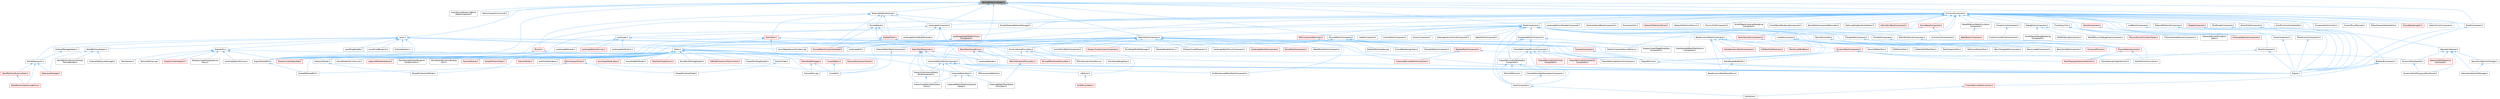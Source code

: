 digraph "TextureStreamingTypes.h"
{
 // INTERACTIVE_SVG=YES
 // LATEX_PDF_SIZE
  bgcolor="transparent";
  edge [fontname=Helvetica,fontsize=10,labelfontname=Helvetica,labelfontsize=10];
  node [fontname=Helvetica,fontsize=10,shape=box,height=0.2,width=0.4];
  Node1 [id="Node000001",label="TextureStreamingTypes.h",height=0.2,width=0.4,color="gray40", fillcolor="grey60", style="filled", fontcolor="black",tooltip=" "];
  Node1 -> Node2 [id="edge1_Node000001_Node000002",dir="back",color="steelblue1",style="solid",tooltip=" "];
  Node2 [id="Node000002",label="ActorTextureStreamingBuild\lDataComponent.h",height=0.2,width=0.4,color="grey40", fillcolor="white", style="filled",URL="$d2/d6d/ActorTextureStreamingBuildDataComponent_8h.html",tooltip=" "];
  Node1 -> Node3 [id="edge2_Node000001_Node000003",dir="back",color="steelblue1",style="solid",tooltip=" "];
  Node3 [id="Node000003",label="EditorViewportCommands.h",height=0.2,width=0.4,color="grey40", fillcolor="white", style="filled",URL="$d9/de5/EditorViewportCommands_8h.html",tooltip=" "];
  Node1 -> Node4 [id="edge3_Node000001_Node000004",dir="back",color="steelblue1",style="solid",tooltip=" "];
  Node4 [id="Node000004",label="Engine.h",height=0.2,width=0.4,color="grey40", fillcolor="white", style="filled",URL="$d1/d34/Public_2Engine_8h.html",tooltip=" "];
  Node1 -> Node5 [id="edge4_Node000001_Node000005",dir="back",color="steelblue1",style="solid",tooltip=" "];
  Node5 [id="Node000005",label="EngineSharedPCH.h",height=0.2,width=0.4,color="grey40", fillcolor="white", style="filled",URL="$dc/dbb/EngineSharedPCH_8h.html",tooltip=" "];
  Node5 -> Node6 [id="edge5_Node000005_Node000006",dir="back",color="steelblue1",style="solid",tooltip=" "];
  Node6 [id="Node000006",label="UnrealEdSharedPCH.h",height=0.2,width=0.4,color="grey40", fillcolor="white", style="filled",URL="$d1/de6/UnrealEdSharedPCH_8h.html",tooltip=" "];
  Node1 -> Node7 [id="edge6_Node000001_Node000007",dir="back",color="steelblue1",style="solid",tooltip=" "];
  Node7 [id="Node000007",label="InstancedStaticMeshComponent.h",height=0.2,width=0.4,color="grey40", fillcolor="white", style="filled",URL="$d8/d5d/InstancedStaticMeshComponent_8h.html",tooltip=" "];
  Node7 -> Node4 [id="edge7_Node000007_Node000004",dir="back",color="steelblue1",style="solid",tooltip=" "];
  Node7 -> Node8 [id="edge8_Node000007_Node000008",dir="back",color="steelblue1",style="solid",tooltip=" "];
  Node8 [id="Node000008",label="HLODInstancedStaticMeshComponent.h",height=0.2,width=0.4,color="grey40", fillcolor="white", style="filled",URL="$dd/d88/HLODInstancedStaticMeshComponent_8h.html",tooltip=" "];
  Node7 -> Node9 [id="edge9_Node000007_Node000009",dir="back",color="steelblue1",style="solid",tooltip=" "];
  Node9 [id="Node000009",label="HierarchicalInstancedStatic\lMeshComponent.h",height=0.2,width=0.4,color="grey40", fillcolor="white", style="filled",URL="$d3/ddb/HierarchicalInstancedStaticMeshComponent_8h.html",tooltip=" "];
  Node9 -> Node10 [id="edge10_Node000009_Node000010",dir="back",color="steelblue1",style="solid",tooltip=" "];
  Node10 [id="Node000010",label="HierarchicalStaticMeshScene\lProxy.h",height=0.2,width=0.4,color="grey40", fillcolor="white", style="filled",URL="$d3/d4d/HierarchicalStaticMeshSceneProxy_8h.html",tooltip=" "];
  Node7 -> Node10 [id="edge11_Node000007_Node000010",dir="back",color="steelblue1",style="solid",tooltip=" "];
  Node7 -> Node11 [id="edge12_Node000007_Node000011",dir="back",color="steelblue1",style="solid",tooltip=" "];
  Node11 [id="Node000011",label="ISMComponentBatcher.h",height=0.2,width=0.4,color="grey40", fillcolor="white", style="filled",URL="$d8/def/ISMComponentBatcher_8h.html",tooltip=" "];
  Node7 -> Node12 [id="edge13_Node000007_Node000012",dir="back",color="steelblue1",style="solid",tooltip=" "];
  Node12 [id="Node000012",label="InstancedStaticMesh.h",height=0.2,width=0.4,color="grey40", fillcolor="white", style="filled",URL="$dd/d89/InstancedStaticMesh_8h.html",tooltip=" "];
  Node12 -> Node10 [id="edge14_Node000012_Node000010",dir="back",color="steelblue1",style="solid",tooltip=" "];
  Node12 -> Node13 [id="edge15_Node000012_Node000013",dir="back",color="steelblue1",style="solid",tooltip=" "];
  Node13 [id="Node000013",label="InstancedStaticMeshComponent\lHelper.h",height=0.2,width=0.4,color="grey40", fillcolor="white", style="filled",URL="$dc/dc7/InstancedStaticMeshComponentHelper_8h.html",tooltip=" "];
  Node12 -> Node14 [id="edge16_Node000012_Node000014",dir="back",color="steelblue1",style="solid",tooltip=" "];
  Node14 [id="Node000014",label="InstancedStaticMeshScene\lProxyDesc.h",height=0.2,width=0.4,color="grey40", fillcolor="white", style="filled",URL="$db/dcf/InstancedStaticMeshSceneProxyDesc_8h.html",tooltip=" "];
  Node7 -> Node15 [id="edge17_Node000007_Node000015",dir="back",color="steelblue1",style="solid",tooltip=" "];
  Node15 [id="Node000015",label="LODActor.h",height=0.2,width=0.4,color="grey40", fillcolor="white", style="filled",URL="$df/de0/LODActor_8h.html",tooltip=" "];
  Node15 -> Node16 [id="edge18_Node000015_Node000016",dir="back",color="steelblue1",style="solid",tooltip=" "];
  Node16 [id="Node000016",label="HLODProxyMesh.h",height=0.2,width=0.4,color="red", fillcolor="#FFF0F0", style="filled",URL="$d6/dfc/HLODProxyMesh_8h.html",tooltip=" "];
  Node1 -> Node18 [id="edge19_Node000001_Node000018",dir="back",color="steelblue1",style="solid",tooltip=" "];
  Node18 [id="Node000018",label="LandscapeComponent.h",height=0.2,width=0.4,color="grey40", fillcolor="white", style="filled",URL="$d4/dba/LandscapeComponent_8h.html",tooltip=" "];
  Node18 -> Node19 [id="edge20_Node000018_Node000019",dir="back",color="steelblue1",style="solid",tooltip=" "];
  Node19 [id="Node000019",label="Landscape.h",height=0.2,width=0.4,color="grey40", fillcolor="white", style="filled",URL="$d5/dd6/Landscape_8h.html",tooltip=" "];
  Node19 -> Node20 [id="edge21_Node000019_Node000020",dir="back",color="steelblue1",style="solid",tooltip=" "];
  Node20 [id="Node000020",label="LandscapeEdit.h",height=0.2,width=0.4,color="grey40", fillcolor="white", style="filled",URL="$df/d61/LandscapeEdit_8h.html",tooltip=" "];
  Node19 -> Node21 [id="edge22_Node000019_Node000021",dir="back",color="steelblue1",style="solid",tooltip=" "];
  Node21 [id="Node000021",label="LandscapeEditLayer.h",height=0.2,width=0.4,color="grey40", fillcolor="white", style="filled",URL="$d2/d34/LandscapeEditLayer_8h.html",tooltip=" "];
  Node19 -> Node22 [id="edge23_Node000019_Node000022",dir="back",color="steelblue1",style="solid",tooltip=" "];
  Node22 [id="Node000022",label="LandscapeEditorServices.h",height=0.2,width=0.4,color="red", fillcolor="#FFF0F0", style="filled",URL="$d0/de9/LandscapeEditorServices_8h.html",tooltip=" "];
  Node19 -> Node24 [id="edge24_Node000019_Node000024",dir="back",color="steelblue1",style="solid",tooltip=" "];
  Node24 [id="Node000024",label="LandscapeNotification.h",height=0.2,width=0.4,color="grey40", fillcolor="white", style="filled",URL="$d7/de3/LandscapeNotification_8h.html",tooltip=" "];
  Node18 -> Node20 [id="edge25_Node000018_Node000020",dir="back",color="steelblue1",style="solid",tooltip=" "];
  Node18 -> Node25 [id="edge26_Node000018_Node000025",dir="back",color="steelblue1",style="solid",tooltip=" "];
  Node25 [id="Node000025",label="LandscapeGrassWeightExporter.h",height=0.2,width=0.4,color="grey40", fillcolor="white", style="filled",URL="$de/d64/LandscapeGrassWeightExporter_8h.html",tooltip=" "];
  Node18 -> Node26 [id="edge27_Node000018_Node000026",dir="back",color="steelblue1",style="solid",tooltip=" "];
  Node26 [id="Node000026",label="LandscapeRender.h",height=0.2,width=0.4,color="grey40", fillcolor="white", style="filled",URL="$df/d67/LandscapeRender_8h.html",tooltip=" "];
  Node1 -> Node27 [id="edge28_Node000001_Node000027",dir="back",color="steelblue1",style="solid",tooltip=" "];
  Node27 [id="Node000027",label="Level.h",height=0.2,width=0.4,color="grey40", fillcolor="white", style="filled",URL="$d9/da2/Level_8h.html",tooltip=" "];
  Node27 -> Node28 [id="edge29_Node000027_Node000028",dir="back",color="steelblue1",style="solid",tooltip=" "];
  Node28 [id="Node000028",label="AsyncRegisterLevelContext.cpp",height=0.2,width=0.4,color="grey40", fillcolor="white", style="filled",URL="$da/df8/AsyncRegisterLevelContext_8cpp.html",tooltip=" "];
  Node27 -> Node29 [id="edge30_Node000027_Node000029",dir="back",color="steelblue1",style="solid",tooltip=" "];
  Node29 [id="Node000029",label="Editor.h",height=0.2,width=0.4,color="grey40", fillcolor="white", style="filled",URL="$de/d6e/Editor_8h.html",tooltip=" "];
  Node29 -> Node30 [id="edge31_Node000029_Node000030",dir="back",color="steelblue1",style="solid",tooltip=" "];
  Node30 [id="Node000030",label="AnimGraphNode_Base.h",height=0.2,width=0.4,color="red", fillcolor="#FFF0F0", style="filled",URL="$d0/dfb/AnimGraphNode__Base_8h.html",tooltip=" "];
  Node29 -> Node122 [id="edge32_Node000029_Node000122",dir="back",color="steelblue1",style="solid",tooltip=" "];
  Node122 [id="Node000122",label="AnimNodeEditModes.h",height=0.2,width=0.4,color="grey40", fillcolor="white", style="filled",URL="$db/dde/AnimNodeEditModes_8h.html",tooltip=" "];
  Node29 -> Node123 [id="edge33_Node000029_Node000123",dir="back",color="steelblue1",style="solid",tooltip=" "];
  Node123 [id="Node000123",label="BookMarkTypeActions.h",height=0.2,width=0.4,color="red", fillcolor="#FFF0F0", style="filled",URL="$d0/d2f/BookMarkTypeActions_8h.html",tooltip=" "];
  Node29 -> Node125 [id="edge34_Node000029_Node000125",dir="back",color="steelblue1",style="solid",tooltip=" "];
  Node125 [id="Node000125",label="BrushBuilderDragDropOp.h",height=0.2,width=0.4,color="grey40", fillcolor="white", style="filled",URL="$d9/d56/BrushBuilderDragDropOp_8h.html",tooltip=" "];
  Node29 -> Node126 [id="edge35_Node000029_Node000126",dir="back",color="steelblue1",style="solid",tooltip=" "];
  Node126 [id="Node000126",label="DisplayClusterObjectRef.h",height=0.2,width=0.4,color="red", fillcolor="#FFF0F0", style="filled",URL="$d9/d87/DisplayClusterObjectRef_8h.html",tooltip=" "];
  Node29 -> Node134 [id="edge36_Node000029_Node000134",dir="back",color="steelblue1",style="solid",tooltip=" "];
  Node134 [id="Node000134",label="EdModeInteractiveToolsContext.h",height=0.2,width=0.4,color="red", fillcolor="#FFF0F0", style="filled",URL="$d7/da4/EdModeInteractiveToolsContext_8h.html",tooltip=" "];
  Node29 -> Node137 [id="edge37_Node000029_Node000137",dir="back",color="steelblue1",style="solid",tooltip=" "];
  Node137 [id="Node000137",label="EditorModeManager.h",height=0.2,width=0.4,color="red", fillcolor="#FFF0F0", style="filled",URL="$d9/dca/EditorModeManager_8h.html",tooltip=" "];
  Node137 -> Node136 [id="edge38_Node000137_Node000136",dir="back",color="steelblue1",style="solid",tooltip=" "];
  Node136 [id="Node000136",label="FractureTool.cpp",height=0.2,width=0.4,color="grey40", fillcolor="white", style="filled",URL="$dc/d9a/FractureTool_8cpp.html",tooltip=" "];
  Node137 -> Node141 [id="edge39_Node000137_Node000141",dir="back",color="steelblue1",style="solid",tooltip=" "];
  Node141 [id="Node000141",label="UnrealEd.h",height=0.2,width=0.4,color="grey40", fillcolor="white", style="filled",URL="$d2/d5f/UnrealEd_8h.html",tooltip=" "];
  Node29 -> Node144 [id="edge40_Node000029_Node000144",dir="back",color="steelblue1",style="solid",tooltip=" "];
  Node144 [id="Node000144",label="EditorViewportClient.h",height=0.2,width=0.4,color="red", fillcolor="#FFF0F0", style="filled",URL="$d4/d41/EditorViewportClient_8h.html",tooltip=" "];
  Node144 -> Node141 [id="edge41_Node000144_Node000141",dir="back",color="steelblue1",style="solid",tooltip=" "];
  Node144 -> Node6 [id="edge42_Node000144_Node000006",dir="back",color="steelblue1",style="solid",tooltip=" "];
  Node29 -> Node164 [id="edge43_Node000029_Node000164",dir="back",color="steelblue1",style="solid",tooltip=" "];
  Node164 [id="Node000164",label="ExportTextDragDropOp.h",height=0.2,width=0.4,color="grey40", fillcolor="white", style="filled",URL="$de/d5c/ExportTextDragDropOp_8h.html",tooltip=" "];
  Node29 -> Node165 [id="edge44_Node000029_Node000165",dir="back",color="steelblue1",style="solid",tooltip=" "];
  Node165 [id="Node000165",label="ExternalDirtyActorsTracker.h",height=0.2,width=0.4,color="red", fillcolor="#FFF0F0", style="filled",URL="$db/d89/ExternalDirtyActorsTracker_8h.html",tooltip=" "];
  Node29 -> Node136 [id="edge45_Node000029_Node000136",dir="back",color="steelblue1",style="solid",tooltip=" "];
  Node29 -> Node184 [id="edge46_Node000029_Node000184",dir="back",color="steelblue1",style="solid",tooltip=" "];
  Node184 [id="Node000184",label="GameModeInfoCustomizer.h",height=0.2,width=0.4,color="grey40", fillcolor="white", style="filled",URL="$d5/df3/GameModeInfoCustomizer_8h.html",tooltip=" "];
  Node29 -> Node185 [id="edge47_Node000029_Node000185",dir="back",color="steelblue1",style="solid",tooltip=" "];
  Node185 [id="Node000185",label="LegacyEdModeInterfaces.h",height=0.2,width=0.4,color="red", fillcolor="#FFF0F0", style="filled",URL="$da/d0a/LegacyEdModeInterfaces_8h.html",tooltip=" "];
  Node29 -> Node192 [id="edge48_Node000029_Node000192",dir="back",color="steelblue1",style="solid",tooltip=" "];
  Node192 [id="Node000192",label="MovieSceneDirectorBlueprint\lConditionUtils.h",height=0.2,width=0.4,color="grey40", fillcolor="white", style="filled",URL="$d4/d8a/MovieSceneDirectorBlueprintConditionUtils_8h.html",tooltip=" "];
  Node29 -> Node193 [id="edge49_Node000029_Node000193",dir="back",color="steelblue1",style="solid",tooltip=" "];
  Node193 [id="Node000193",label="MovieSceneDynamicBinding\lUtils.h",height=0.2,width=0.4,color="grey40", fillcolor="white", style="filled",URL="$df/dce/MovieSceneDynamicBindingUtils_8h.html",tooltip=" "];
  Node29 -> Node194 [id="edge50_Node000029_Node000194",dir="back",color="steelblue1",style="solid",tooltip=" "];
  Node194 [id="Node000194",label="PersonaModule.h",height=0.2,width=0.4,color="red", fillcolor="#FFF0F0", style="filled",URL="$de/d74/PersonaModule_8h.html",tooltip=" "];
  Node29 -> Node196 [id="edge51_Node000029_Node000196",dir="back",color="steelblue1",style="solid",tooltip=" "];
  Node196 [id="Node000196",label="SGraphPinNumSlider.h",height=0.2,width=0.4,color="red", fillcolor="#FFF0F0", style="filled",URL="$d5/d00/SGraphPinNumSlider_8h.html",tooltip=" "];
  Node29 -> Node198 [id="edge52_Node000029_Node000198",dir="back",color="steelblue1",style="solid",tooltip=" "];
  Node198 [id="Node000198",label="SGraphPinVector2DSlider.h",height=0.2,width=0.4,color="grey40", fillcolor="white", style="filled",URL="$d7/d05/SGraphPinVector2DSlider_8h.html",tooltip=" "];
  Node29 -> Node199 [id="edge53_Node000029_Node000199",dir="back",color="steelblue1",style="solid",tooltip=" "];
  Node199 [id="Node000199",label="SGraphPinVectorSlider.h",height=0.2,width=0.4,color="grey40", fillcolor="white", style="filled",URL="$dc/d38/SGraphPinVectorSlider_8h.html",tooltip=" "];
  Node29 -> Node200 [id="edge54_Node000029_Node000200",dir="back",color="steelblue1",style="solid",tooltip=" "];
  Node200 [id="Node000200",label="SVector2DSlider.h",height=0.2,width=0.4,color="grey40", fillcolor="white", style="filled",URL="$de/d67/SVector2DSlider_8h.html",tooltip=" "];
  Node200 -> Node198 [id="edge55_Node000200_Node000198",dir="back",color="steelblue1",style="solid",tooltip=" "];
  Node29 -> Node201 [id="edge56_Node000029_Node000201",dir="back",color="steelblue1",style="solid",tooltip=" "];
  Node201 [id="Node000201",label="SVector4Slider.h",height=0.2,width=0.4,color="red", fillcolor="#FFF0F0", style="filled",URL="$d4/dec/SVector4Slider_8h.html",tooltip=" "];
  Node29 -> Node203 [id="edge57_Node000029_Node000203",dir="back",color="steelblue1",style="solid",tooltip=" "];
  Node203 [id="Node000203",label="SVectorSlider.h",height=0.2,width=0.4,color="grey40", fillcolor="white", style="filled",URL="$d2/db5/SVectorSlider_8h.html",tooltip=" "];
  Node203 -> Node199 [id="edge58_Node000203_Node000199",dir="back",color="steelblue1",style="solid",tooltip=" "];
  Node29 -> Node204 [id="edge59_Node000029_Node000204",dir="back",color="steelblue1",style="solid",tooltip=" "];
  Node204 [id="Node000204",label="SubTrackEditorBase.h",height=0.2,width=0.4,color="grey40", fillcolor="white", style="filled",URL="$db/d33/SubTrackEditorBase_8h.html",tooltip=" "];
  Node29 -> Node141 [id="edge60_Node000029_Node000141",dir="back",color="steelblue1",style="solid",tooltip=" "];
  Node29 -> Node205 [id="edge61_Node000029_Node000205",dir="back",color="steelblue1",style="solid",tooltip=" "];
  Node205 [id="Node000205",label="UnrealEdMisc.h",height=0.2,width=0.4,color="red", fillcolor="#FFF0F0", style="filled",URL="$da/d70/UnrealEdMisc_8h.html",tooltip=" "];
  Node205 -> Node141 [id="edge62_Node000205_Node000141",dir="back",color="steelblue1",style="solid",tooltip=" "];
  Node29 -> Node6 [id="edge63_Node000029_Node000006",dir="back",color="steelblue1",style="solid",tooltip=" "];
  Node27 -> Node4 [id="edge64_Node000027_Node000004",dir="back",color="steelblue1",style="solid",tooltip=" "];
  Node27 -> Node5 [id="edge65_Node000027_Node000005",dir="back",color="steelblue1",style="solid",tooltip=" "];
  Node27 -> Node264 [id="edge66_Node000027_Node000264",dir="back",color="steelblue1",style="solid",tooltip=" "];
  Node264 [id="Node000264",label="EngineUtils.h",height=0.2,width=0.4,color="grey40", fillcolor="white", style="filled",URL="$d4/d61/EngineUtils_8h.html",tooltip=" "];
  Node264 -> Node265 [id="edge67_Node000264_Node000265",dir="back",color="steelblue1",style="solid",tooltip=" "];
  Node265 [id="Node000265",label="DisplayClusterHelpers.h",height=0.2,width=0.4,color="red", fillcolor="#FFF0F0", style="filled",URL="$da/dda/DisplayClusterHelpers_8h.html",tooltip=" "];
  Node264 -> Node126 [id="edge68_Node000264_Node000126",dir="back",color="steelblue1",style="solid",tooltip=" "];
  Node264 -> Node4 [id="edge69_Node000264_Node000004",dir="back",color="steelblue1",style="solid",tooltip=" "];
  Node264 -> Node267 [id="edge70_Node000264_Node000267",dir="back",color="steelblue1",style="solid",tooltip=" "];
  Node267 [id="Node000267",label="IDisplayClusterDisplayDevice\lProxy.h",height=0.2,width=0.4,color="grey40", fillcolor="white", style="filled",URL="$dd/d48/IDisplayClusterDisplayDeviceProxy_8h.html",tooltip=" "];
  Node264 -> Node268 [id="edge71_Node000264_Node000268",dir="back",color="steelblue1",style="solid",tooltip=" "];
  Node268 [id="Node000268",label="LandscapeSplineProxies.h",height=0.2,width=0.4,color="grey40", fillcolor="white", style="filled",URL="$d6/d6f/LandscapeSplineProxies_8h.html",tooltip=" "];
  Node264 -> Node269 [id="edge72_Node000264_Node000269",dir="back",color="steelblue1",style="solid",tooltip=" "];
  Node269 [id="Node000269",label="PawnIterator.h",height=0.2,width=0.4,color="grey40", fillcolor="white", style="filled",URL="$d3/d9c/PawnIterator_8h.html",tooltip=" "];
  Node264 -> Node270 [id="edge73_Node000264_Node000270",dir="back",color="steelblue1",style="solid",tooltip=" "];
  Node270 [id="Node000270",label="Texture2DArray.cpp",height=0.2,width=0.4,color="grey40", fillcolor="white", style="filled",URL="$d7/d13/Texture2DArray_8cpp.html",tooltip=" "];
  Node27 -> Node271 [id="edge74_Node000027_Node000271",dir="back",color="steelblue1",style="solid",tooltip=" "];
  Node271 [id="Node000271",label="ExternalPackageHelper.h",height=0.2,width=0.4,color="grey40", fillcolor="white", style="filled",URL="$d3/d2f/ExternalPackageHelper_8h.html",tooltip=" "];
  Node271 -> Node272 [id="edge75_Node000271_Node000272",dir="back",color="steelblue1",style="solid",tooltip=" "];
  Node272 [id="Node000272",label="WorldDataLayers.h",height=0.2,width=0.4,color="grey40", fillcolor="white", style="filled",URL="$d1/d1d/WorldDataLayers_8h.html",tooltip=" "];
  Node272 -> Node168 [id="edge76_Node000272_Node000168",dir="back",color="steelblue1",style="solid",tooltip=" "];
  Node168 [id="Node000168",label="DataLayerManager.h",height=0.2,width=0.4,color="red", fillcolor="#FFF0F0", style="filled",URL="$de/d96/DataLayerManager_8h.html",tooltip=" "];
  Node272 -> Node175 [id="edge77_Node000272_Node000175",dir="back",color="steelblue1",style="solid",tooltip=" "];
  Node175 [id="Node000175",label="WorldPartitionRuntimeHash.h",height=0.2,width=0.4,color="red", fillcolor="#FFF0F0", style="filled",URL="$d9/df1/WorldPartitionRuntimeHash_8h.html",tooltip=" "];
  Node175 -> Node181 [id="edge78_Node000175_Node000181",dir="back",color="steelblue1",style="solid",tooltip=" "];
  Node181 [id="Node000181",label="WorldPartitionStreamingPolicy.h",height=0.2,width=0.4,color="red", fillcolor="#FFF0F0", style="filled",URL="$d8/d37/WorldPartitionStreamingPolicy_8h.html",tooltip=" "];
  Node272 -> Node181 [id="edge79_Node000272_Node000181",dir="back",color="steelblue1",style="solid",tooltip=" "];
  Node27 -> Node273 [id="edge80_Node000027_Node000273",dir="back",color="steelblue1",style="solid",tooltip=" "];
  Node273 [id="Node000273",label="LevelDragDropOp.h",height=0.2,width=0.4,color="grey40", fillcolor="white", style="filled",URL="$dc/da5/LevelDragDropOp_8h.html",tooltip=" "];
  Node27 -> Node274 [id="edge81_Node000027_Node000274",dir="back",color="steelblue1",style="solid",tooltip=" "];
  Node274 [id="Node000274",label="LevelScriptBlueprint.h",height=0.2,width=0.4,color="grey40", fillcolor="white", style="filled",URL="$da/dfb/LevelScriptBlueprint_8h.html",tooltip=" "];
  Node27 -> Node275 [id="edge82_Node000027_Node000275",dir="back",color="steelblue1",style="solid",tooltip=" "];
  Node275 [id="Node000275",label="PrimitiveSceneProxyDesc.h",height=0.2,width=0.4,color="grey40", fillcolor="white", style="filled",URL="$d8/d20/PrimitiveSceneProxyDesc_8h.html",tooltip=" "];
  Node275 -> Node276 [id="edge83_Node000275_Node000276",dir="back",color="steelblue1",style="solid",tooltip=" "];
  Node276 [id="Node000276",label="AnimNextDebugDraw.h",height=0.2,width=0.4,color="grey40", fillcolor="white", style="filled",URL="$dd/de1/AnimNextDebugDraw_8h.html",tooltip=" "];
  Node275 -> Node277 [id="edge84_Node000275_Node000277",dir="back",color="steelblue1",style="solid",tooltip=" "];
  Node277 [id="Node000277",label="ParticleSystemSceneProxy.h",height=0.2,width=0.4,color="grey40", fillcolor="white", style="filled",URL="$dd/d25/ParticleSystemSceneProxy_8h.html",tooltip=" "];
  Node275 -> Node278 [id="edge85_Node000275_Node000278",dir="back",color="steelblue1",style="solid",tooltip=" "];
  Node278 [id="Node000278",label="SkinnedMeshSceneProxyDesc.h",height=0.2,width=0.4,color="red", fillcolor="#FFF0F0", style="filled",URL="$dd/d6b/SkinnedMeshSceneProxyDesc_8h.html",tooltip=" "];
  Node275 -> Node283 [id="edge86_Node000275_Node000283",dir="back",color="steelblue1",style="solid",tooltip=" "];
  Node283 [id="Node000283",label="StaticMeshSceneProxyDesc.h",height=0.2,width=0.4,color="red", fillcolor="#FFF0F0", style="filled",URL="$d0/d31/StaticMeshSceneProxyDesc_8h.html",tooltip=" "];
  Node283 -> Node14 [id="edge87_Node000283_Node000014",dir="back",color="steelblue1",style="solid",tooltip=" "];
  Node27 -> Node285 [id="edge88_Node000027_Node000285",dir="back",color="steelblue1",style="solid",tooltip=" "];
  Node285 [id="Node000285",label="SurfaceIterators.h",height=0.2,width=0.4,color="grey40", fillcolor="white", style="filled",URL="$da/de6/SurfaceIterators_8h.html",tooltip=" "];
  Node27 -> Node272 [id="edge89_Node000027_Node000272",dir="back",color="steelblue1",style="solid",tooltip=" "];
  Node27 -> Node286 [id="edge90_Node000027_Node000286",dir="back",color="steelblue1",style="solid",tooltip=" "];
  Node286 [id="Node000286",label="WorldPartitionHelpers.h",height=0.2,width=0.4,color="grey40", fillcolor="white", style="filled",URL="$d9/dff/WorldPartitionHelpers_8h.html",tooltip=" "];
  Node286 -> Node168 [id="edge91_Node000286_Node000168",dir="back",color="steelblue1",style="solid",tooltip=" "];
  Node286 -> Node170 [id="edge92_Node000286_Node000170",dir="back",color="steelblue1",style="solid",tooltip=" "];
  Node170 [id="Node000170",label="ExternalDataLayerManager.h",height=0.2,width=0.4,color="grey40", fillcolor="white", style="filled",URL="$d3/d7d/ExternalDataLayerManager_8h.html",tooltip=" "];
  Node286 -> Node287 [id="edge93_Node000286_Node000287",dir="back",color="steelblue1",style="solid",tooltip=" "];
  Node287 [id="Node000287",label="WorldPartitionRuntimeVirtual\lTextureBuilder.h",height=0.2,width=0.4,color="grey40", fillcolor="white", style="filled",URL="$d9/d09/WorldPartitionRuntimeVirtualTextureBuilder_8h.html",tooltip=" "];
  Node1 -> Node288 [id="edge94_Node000001_Node000288",dir="back",color="steelblue1",style="solid",tooltip=" "];
  Node288 [id="Node000288",label="MeshComponent.h",height=0.2,width=0.4,color="grey40", fillcolor="white", style="filled",URL="$dd/d57/MeshComponent_8h.html",tooltip=" "];
  Node288 -> Node289 [id="edge95_Node000288_Node000289",dir="back",color="steelblue1",style="solid",tooltip=" "];
  Node289 [id="Node000289",label="BaseDynamicMeshComponent.h",height=0.2,width=0.4,color="grey40", fillcolor="white", style="filled",URL="$d3/df4/BaseDynamicMeshComponent_8h.html",tooltip=" "];
  Node289 -> Node290 [id="edge96_Node000289_Node000290",dir="back",color="steelblue1",style="solid",tooltip=" "];
  Node290 [id="Node000290",label="BaseDynamicMeshSceneProxy.h",height=0.2,width=0.4,color="grey40", fillcolor="white", style="filled",URL="$d2/dee/BaseDynamicMeshSceneProxy_8h.html",tooltip=" "];
  Node289 -> Node291 [id="edge97_Node000289_Node000291",dir="back",color="steelblue1",style="solid",tooltip=" "];
  Node291 [id="Node000291",label="DynamicMeshComponent.h",height=0.2,width=0.4,color="red", fillcolor="#FFF0F0", style="filled",URL="$d8/d66/DynamicMeshComponent_8h.html",tooltip=" "];
  Node291 -> Node299 [id="edge98_Node000291_Node000299",dir="back",color="steelblue1",style="solid",tooltip=" "];
  Node299 [id="Node000299",label="DynamicMeshSelector.h",height=0.2,width=0.4,color="grey40", fillcolor="white", style="filled",URL="$dc/d01/DynamicMeshSelector_8h.html",tooltip=" "];
  Node299 -> Node300 [id="edge99_Node000299_Node000300",dir="back",color="steelblue1",style="solid",tooltip=" "];
  Node300 [id="Node000300",label="DynamicMeshPolygroupTransformer.h",height=0.2,width=0.4,color="grey40", fillcolor="white", style="filled",URL="$dc/db2/DynamicMeshPolygroupTransformer_8h.html",tooltip=" "];
  Node291 -> Node303 [id="edge100_Node000291_Node000303",dir="back",color="steelblue1",style="solid",tooltip=" "];
  Node303 [id="Node000303",label="MeshRenderBufferSet.h",height=0.2,width=0.4,color="grey40", fillcolor="white", style="filled",URL="$de/dc2/MeshRenderBufferSet_8h.html",tooltip=" "];
  Node303 -> Node290 [id="edge101_Node000303_Node000290",dir="back",color="steelblue1",style="solid",tooltip=" "];
  Node291 -> Node305 [id="edge102_Node000291_Node000305",dir="back",color="steelblue1",style="solid",tooltip=" "];
  Node305 [id="Node000305",label="MeshTopologySelectionMechanic.h",height=0.2,width=0.4,color="red", fillcolor="#FFF0F0", style="filled",URL="$d5/d15/MeshTopologySelectionMechanic_8h.html",tooltip=" "];
  Node291 -> Node362 [id="edge103_Node000291_Node000362",dir="back",color="steelblue1",style="solid",tooltip=" "];
  Node362 [id="Node000362",label="SceneGeometrySpatialCache.h",height=0.2,width=0.4,color="grey40", fillcolor="white", style="filled",URL="$d6/d6f/SceneGeometrySpatialCache_8h.html",tooltip=" "];
  Node289 -> Node303 [id="edge104_Node000289_Node000303",dir="back",color="steelblue1",style="solid",tooltip=" "];
  Node289 -> Node363 [id="edge105_Node000289_Node000363",dir="back",color="steelblue1",style="solid",tooltip=" "];
  Node363 [id="Node000363",label="MeshSculptToolBase.h",height=0.2,width=0.4,color="red", fillcolor="#FFF0F0", style="filled",URL="$d8/d2a/MeshSculptToolBase_8h.html",tooltip=" "];
  Node289 -> Node366 [id="edge106_Node000289_Node000366",dir="back",color="steelblue1",style="solid",tooltip=" "];
  Node366 [id="Node000366",label="OctreeDynamicMeshComponent.h",height=0.2,width=0.4,color="red", fillcolor="#FFF0F0", style="filled",URL="$d9/d19/OctreeDynamicMeshComponent_8h.html",tooltip=" "];
  Node289 -> Node367 [id="edge107_Node000289_Node000367",dir="back",color="steelblue1",style="solid",tooltip=" "];
  Node367 [id="Node000367",label="UVEditorToolMeshInput.h",height=0.2,width=0.4,color="red", fillcolor="#FFF0F0", style="filled",URL="$d2/de6/UVEditorToolMeshInput_8h.html",tooltip=" "];
  Node288 -> Node380 [id="edge108_Node000288_Node000380",dir="back",color="steelblue1",style="solid",tooltip=" "];
  Node380 [id="Node000380",label="BasicElementSet.h",height=0.2,width=0.4,color="grey40", fillcolor="white", style="filled",URL="$de/d31/BasicElementSet_8h.html",tooltip=" "];
  Node380 -> Node381 [id="edge109_Node000380_Node000381",dir="back",color="steelblue1",style="solid",tooltip=" "];
  Node381 [id="Node000381",label="BasicLineSetComponent.h",height=0.2,width=0.4,color="grey40", fillcolor="white", style="filled",URL="$da/d78/BasicLineSetComponent_8h.html",tooltip=" "];
  Node380 -> Node382 [id="edge110_Node000380_Node000382",dir="back",color="steelblue1",style="solid",tooltip=" "];
  Node382 [id="Node000382",label="BasicPointSetComponent.h",height=0.2,width=0.4,color="grey40", fillcolor="white", style="filled",URL="$d4/d5f/BasicPointSetComponent_8h.html",tooltip=" "];
  Node380 -> Node383 [id="edge111_Node000380_Node000383",dir="back",color="steelblue1",style="solid",tooltip=" "];
  Node383 [id="Node000383",label="BasicTriangleSetComponent.h",height=0.2,width=0.4,color="grey40", fillcolor="white", style="filled",URL="$d0/d56/BasicTriangleSetComponent_8h.html",tooltip=" "];
  Node288 -> Node381 [id="edge112_Node000288_Node000381",dir="back",color="steelblue1",style="solid",tooltip=" "];
  Node288 -> Node382 [id="edge113_Node000288_Node000382",dir="back",color="steelblue1",style="solid",tooltip=" "];
  Node288 -> Node383 [id="edge114_Node000288_Node000383",dir="back",color="steelblue1",style="solid",tooltip=" "];
  Node288 -> Node384 [id="edge115_Node000288_Node000384",dir="back",color="steelblue1",style="solid",tooltip=" "];
  Node384 [id="Node000384",label="CableComponent.h",height=0.2,width=0.4,color="grey40", fillcolor="white", style="filled",URL="$d4/dd5/CableComponent_8h.html",tooltip=" "];
  Node288 -> Node385 [id="edge116_Node000288_Node000385",dir="back",color="steelblue1",style="solid",tooltip=" "];
  Node385 [id="Node000385",label="ChaosDeformablePhysicsComponent.h",height=0.2,width=0.4,color="grey40", fillcolor="white", style="filled",URL="$d3/da9/ChaosDeformablePhysicsComponent_8h.html",tooltip=" "];
  Node385 -> Node386 [id="edge117_Node000385_Node000386",dir="back",color="steelblue1",style="solid",tooltip=" "];
  Node386 [id="Node000386",label="ChaosDeformableCollisions\lComponent.h",height=0.2,width=0.4,color="red", fillcolor="#FFF0F0", style="filled",URL="$d3/da7/ChaosDeformableCollisionsComponent_8h.html",tooltip=" "];
  Node385 -> Node388 [id="edge118_Node000385_Node000388",dir="back",color="steelblue1",style="solid",tooltip=" "];
  Node388 [id="Node000388",label="ChaosDeformableConstraints\lComponent.h",height=0.2,width=0.4,color="red", fillcolor="#FFF0F0", style="filled",URL="$d9/df8/ChaosDeformableConstraintsComponent_8h.html",tooltip=" "];
  Node385 -> Node390 [id="edge119_Node000385_Node000390",dir="back",color="steelblue1",style="solid",tooltip=" "];
  Node390 [id="Node000390",label="ChaosDeformableSolverComponent.h",height=0.2,width=0.4,color="grey40", fillcolor="white", style="filled",URL="$dd/df6/ChaosDeformableSolverComponent_8h.html",tooltip=" "];
  Node385 -> Node391 [id="edge120_Node000385_Node000391",dir="back",color="steelblue1",style="solid",tooltip=" "];
  Node391 [id="Node000391",label="ChaosDeformableTetrahedral\lComponent.h",height=0.2,width=0.4,color="grey40", fillcolor="white", style="filled",URL="$d3/db3/ChaosDeformableTetrahedralComponent_8h.html",tooltip=" "];
  Node391 -> Node392 [id="edge121_Node000391_Node000392",dir="back",color="steelblue1",style="solid",tooltip=" "];
  Node392 [id="Node000392",label="ChaosDeformableGameplayComponent.h",height=0.2,width=0.4,color="grey40", fillcolor="white", style="filled",URL="$d4/de0/ChaosDeformableGameplayComponent_8h.html",tooltip=" "];
  Node392 -> Node393 [id="edge122_Node000392_Node000393",dir="back",color="steelblue1",style="solid",tooltip=" "];
  Node393 [id="Node000393",label="FleshComponent.h",height=0.2,width=0.4,color="grey40", fillcolor="white", style="filled",URL="$d0/d29/FleshComponent_8h.html",tooltip=" "];
  Node393 -> Node394 [id="edge123_Node000393_Node000394",dir="back",color="steelblue1",style="solid",tooltip=" "];
  Node394 [id="Node000394",label="FleshActor.h",height=0.2,width=0.4,color="grey40", fillcolor="white", style="filled",URL="$d1/d7e/FleshActor_8h.html",tooltip=" "];
  Node391 -> Node395 [id="edge124_Node000391_Node000395",dir="back",color="steelblue1",style="solid",tooltip=" "];
  Node395 [id="Node000395",label="DIFleshDeformer.h",height=0.2,width=0.4,color="grey40", fillcolor="white", style="filled",URL="$d6/d60/DIFleshDeformer_8h.html",tooltip=" "];
  Node391 -> Node393 [id="edge125_Node000391_Node000393",dir="back",color="steelblue1",style="solid",tooltip=" "];
  Node385 -> Node393 [id="edge126_Node000385_Node000393",dir="back",color="steelblue1",style="solid",tooltip=" "];
  Node288 -> Node391 [id="edge127_Node000288_Node000391",dir="back",color="steelblue1",style="solid",tooltip=" "];
  Node288 -> Node396 [id="edge128_Node000288_Node000396",dir="back",color="steelblue1",style="solid",tooltip=" "];
  Node396 [id="Node000396",label="CustomMeshComponent.h",height=0.2,width=0.4,color="grey40", fillcolor="white", style="filled",URL="$de/d34/CustomMeshComponent_8h.html",tooltip=" "];
  Node288 -> Node397 [id="edge129_Node000288_Node000397",dir="back",color="steelblue1",style="solid",tooltip=" "];
  Node397 [id="Node000397",label="EngineMinimal.h",height=0.2,width=0.4,color="grey40", fillcolor="white", style="filled",URL="$d0/d2c/EngineMinimal_8h.html",tooltip=" "];
  Node397 -> Node4 [id="edge130_Node000397_Node000004",dir="back",color="steelblue1",style="solid",tooltip=" "];
  Node288 -> Node5 [id="edge131_Node000288_Node000005",dir="back",color="steelblue1",style="solid",tooltip=" "];
  Node288 -> Node393 [id="edge132_Node000288_Node000393",dir="back",color="steelblue1",style="solid",tooltip=" "];
  Node288 -> Node398 [id="edge133_Node000288_Node000398",dir="back",color="steelblue1",style="solid",tooltip=" "];
  Node398 [id="Node000398",label="GroomComponent.h",height=0.2,width=0.4,color="grey40", fillcolor="white", style="filled",URL="$de/d2e/GroomComponent_8h.html",tooltip=" "];
  Node288 -> Node399 [id="edge134_Node000288_Node000399",dir="back",color="steelblue1",style="solid",tooltip=" "];
  Node399 [id="Node000399",label="HeterogeneousVolumeComponent.h",height=0.2,width=0.4,color="grey40", fillcolor="white", style="filled",URL="$d6/daf/HeterogeneousVolumeComponent_8h.html",tooltip=" "];
  Node288 -> Node400 [id="edge135_Node000288_Node000400",dir="back",color="steelblue1",style="solid",tooltip=" "];
  Node400 [id="Node000400",label="LineSetComponent.h",height=0.2,width=0.4,color="grey40", fillcolor="white", style="filled",URL="$d7/d6b/LineSetComponent_8h.html",tooltip=" "];
  Node400 -> Node328 [id="edge136_Node000400_Node000328",dir="back",color="steelblue1",style="solid",tooltip=" "];
  Node328 [id="Node000328",label="CSGMeshesTool.h",height=0.2,width=0.4,color="grey40", fillcolor="white", style="filled",URL="$db/dd1/CSGMeshesTool_8h.html",tooltip=" "];
  Node400 -> Node330 [id="edge137_Node000400_Node000330",dir="back",color="steelblue1",style="solid",tooltip=" "];
  Node330 [id="Node000330",label="CutMeshWithMeshTool.h",height=0.2,width=0.4,color="grey40", fillcolor="white", style="filled",URL="$d2/d2c/CutMeshWithMeshTool_8h.html",tooltip=" "];
  Node400 -> Node320 [id="edge138_Node000400_Node000320",dir="back",color="steelblue1",style="solid",tooltip=" "];
  Node320 [id="Node000320",label="MeshInspectorTool.h",height=0.2,width=0.4,color="grey40", fillcolor="white", style="filled",URL="$de/da1/MeshInspectorTool_8h.html",tooltip=" "];
  Node400 -> Node401 [id="edge139_Node000400_Node000401",dir="back",color="steelblue1",style="solid",tooltip=" "];
  Node401 [id="Node000401",label="PreviewGeometryActor.h",height=0.2,width=0.4,color="red", fillcolor="#FFF0F0", style="filled",URL="$d3/d38/PreviewGeometryActor_8h.html",tooltip=" "];
  Node401 -> Node402 [id="edge140_Node000401_Node000402",dir="back",color="steelblue1",style="solid",tooltip=" "];
  Node402 [id="Node000402",label="MeshElementsVisualizer.h",height=0.2,width=0.4,color="grey40", fillcolor="white", style="filled",URL="$d9/d01/MeshElementsVisualizer_8h.html",tooltip=" "];
  Node401 -> Node305 [id="edge141_Node000401_Node000305",dir="back",color="steelblue1",style="solid",tooltip=" "];
  Node400 -> Node331 [id="edge142_Node000400_Node000331",dir="back",color="steelblue1",style="solid",tooltip=" "];
  Node331 [id="Node000331",label="SelfUnionMeshesTool.h",height=0.2,width=0.4,color="grey40", fillcolor="white", style="filled",URL="$dc/dad/SelfUnionMeshesTool_8h.html",tooltip=" "];
  Node400 -> Node361 [id="edge143_Node000400_Node000361",dir="back",color="steelblue1",style="solid",tooltip=" "];
  Node361 [id="Node000361",label="VolumeToMeshTool.h",height=0.2,width=0.4,color="grey40", fillcolor="white", style="filled",URL="$de/d64/VolumeToMeshTool_8h.html",tooltip=" "];
  Node288 -> Node403 [id="edge144_Node000288_Node000403",dir="back",color="steelblue1",style="solid",tooltip=" "];
  Node403 [id="Node000403",label="MeshWireframeComponent.h",height=0.2,width=0.4,color="grey40", fillcolor="white", style="filled",URL="$d7/d66/MeshWireframeComponent_8h.html",tooltip=" "];
  Node403 -> Node402 [id="edge145_Node000403_Node000402",dir="back",color="steelblue1",style="solid",tooltip=" "];
  Node288 -> Node404 [id="edge146_Node000288_Node000404",dir="back",color="steelblue1",style="solid",tooltip=" "];
  Node404 [id="Node000404",label="PointSetComponent.h",height=0.2,width=0.4,color="grey40", fillcolor="white", style="filled",URL="$d8/d54/PointSetComponent_8h.html",tooltip=" "];
  Node404 -> Node401 [id="edge147_Node000404_Node000401",dir="back",color="steelblue1",style="solid",tooltip=" "];
  Node288 -> Node405 [id="edge148_Node000288_Node000405",dir="back",color="steelblue1",style="solid",tooltip=" "];
  Node405 [id="Node000405",label="ProceduralMeshComponent.h",height=0.2,width=0.4,color="grey40", fillcolor="white", style="filled",URL="$d5/d29/ProceduralMeshComponent_8h.html",tooltip=" "];
  Node405 -> Node385 [id="edge149_Node000405_Node000385",dir="back",color="steelblue1",style="solid",tooltip=" "];
  Node405 -> Node391 [id="edge150_Node000405_Node000391",dir="back",color="steelblue1",style="solid",tooltip=" "];
  Node405 -> Node406 [id="edge151_Node000405_Node000406",dir="back",color="steelblue1",style="solid",tooltip=" "];
  Node406 [id="Node000406",label="DisplayClusterStageIsosphere\lComponent.h",height=0.2,width=0.4,color="grey40", fillcolor="white", style="filled",URL="$db/d0b/DisplayClusterStageIsosphereComponent_8h.html",tooltip=" "];
  Node405 -> Node393 [id="edge152_Node000405_Node000393",dir="back",color="steelblue1",style="solid",tooltip=" "];
  Node288 -> Node407 [id="edge153_Node000288_Node000407",dir="back",color="steelblue1",style="solid",tooltip=" "];
  Node407 [id="Node000407",label="SkinnedMeshComponent.h",height=0.2,width=0.4,color="grey40", fillcolor="white", style="filled",URL="$da/d62/SkinnedMeshComponent_8h.html",tooltip=" "];
  Node407 -> Node4 [id="edge154_Node000407_Node000004",dir="back",color="steelblue1",style="solid",tooltip=" "];
  Node407 -> Node5 [id="edge155_Node000407_Node000005",dir="back",color="steelblue1",style="solid",tooltip=" "];
  Node407 -> Node408 [id="edge156_Node000407_Node000408",dir="back",color="steelblue1",style="solid",tooltip=" "];
  Node408 [id="Node000408",label="KismetRenderingLibrary.h",height=0.2,width=0.4,color="grey40", fillcolor="white", style="filled",URL="$dc/d9a/KismetRenderingLibrary_8h.html",tooltip=" "];
  Node407 -> Node409 [id="edge157_Node000407_Node000409",dir="back",color="steelblue1",style="solid",tooltip=" "];
  Node409 [id="Node000409",label="PoseableMeshComponent.h",height=0.2,width=0.4,color="grey40", fillcolor="white", style="filled",URL="$df/d28/PoseableMeshComponent_8h.html",tooltip=" "];
  Node407 -> Node410 [id="edge158_Node000407_Node000410",dir="back",color="steelblue1",style="solid",tooltip=" "];
  Node410 [id="Node000410",label="SkeletalMeshComponent.h",height=0.2,width=0.4,color="red", fillcolor="#FFF0F0", style="filled",URL="$d8/db5/SkeletalMeshComponent_8h.html",tooltip=" "];
  Node410 -> Node397 [id="edge159_Node000410_Node000397",dir="back",color="steelblue1",style="solid",tooltip=" "];
  Node410 -> Node5 [id="edge160_Node000410_Node000005",dir="back",color="steelblue1",style="solid",tooltip=" "];
  Node410 -> Node280 [id="edge161_Node000410_Node000280",dir="back",color="steelblue1",style="solid",tooltip=" "];
  Node280 [id="Node000280",label="InstancedSkinnedMeshComponent.h",height=0.2,width=0.4,color="red", fillcolor="#FFF0F0", style="filled",URL="$d7/da7/InstancedSkinnedMeshComponent_8h.html",tooltip=" "];
  Node407 -> Node475 [id="edge162_Node000407_Node000475",dir="back",color="steelblue1",style="solid",tooltip=" "];
  Node475 [id="Node000475",label="SkeletalMeshUpdate.cpp",height=0.2,width=0.4,color="grey40", fillcolor="white", style="filled",URL="$db/d45/SkeletalMeshUpdate_8cpp.html",tooltip=" "];
  Node407 -> Node476 [id="edge163_Node000407_Node000476",dir="back",color="steelblue1",style="solid",tooltip=" "];
  Node476 [id="Node000476",label="SkeletalRenderPublic.h",height=0.2,width=0.4,color="grey40", fillcolor="white", style="filled",URL="$d5/d40/SkeletalRenderPublic_8h.html",tooltip=" "];
  Node407 -> Node477 [id="edge164_Node000407_Node000477",dir="back",color="steelblue1",style="solid",tooltip=" "];
  Node477 [id="Node000477",label="SkinWeightProfileManager.h",height=0.2,width=0.4,color="grey40", fillcolor="white", style="filled",URL="$d4/d83/SkinWeightProfileManager_8h.html",tooltip=" "];
  Node407 -> Node478 [id="edge165_Node000407_Node000478",dir="back",color="steelblue1",style="solid",tooltip=" "];
  Node478 [id="Node000478",label="SkinnedMeshComponentHelper.h",height=0.2,width=0.4,color="red", fillcolor="#FFF0F0", style="filled",URL="$db/d81/SkinnedMeshComponentHelper_8h.html",tooltip=" "];
  Node288 -> Node479 [id="edge166_Node000288_Node000479",dir="back",color="steelblue1",style="solid",tooltip=" "];
  Node479 [id="Node000479",label="StaticMeshComponent.h",height=0.2,width=0.4,color="grey40", fillcolor="white", style="filled",URL="$da/daf/StaticMeshComponent_8h.html",tooltip=" "];
  Node479 -> Node480 [id="edge167_Node000479_Node000480",dir="back",color="steelblue1",style="solid",tooltip=" "];
  Node480 [id="Node000480",label="CameraComponent.h",height=0.2,width=0.4,color="red", fillcolor="#FFF0F0", style="filled",URL="$dc/d7b/CameraComponent_8h.html",tooltip=" "];
  Node480 -> Node397 [id="edge168_Node000480_Node000397",dir="back",color="steelblue1",style="solid",tooltip=" "];
  Node479 -> Node481 [id="edge169_Node000479_Node000481",dir="back",color="steelblue1",style="solid",tooltip=" "];
  Node481 [id="Node000481",label="ControlPointMeshComponent.h",height=0.2,width=0.4,color="grey40", fillcolor="white", style="filled",URL="$d5/d87/ControlPointMeshComponent_8h.html",tooltip=" "];
  Node479 -> Node126 [id="edge170_Node000479_Node000126",dir="back",color="steelblue1",style="solid",tooltip=" "];
  Node479 -> Node482 [id="edge171_Node000479_Node000482",dir="back",color="steelblue1",style="solid",tooltip=" "];
  Node482 [id="Node000482",label="DisplayClusterScreenComponent.h",height=0.2,width=0.4,color="red", fillcolor="#FFF0F0", style="filled",URL="$d0/d0d/DisplayClusterScreenComponent_8h.html",tooltip=" "];
  Node479 -> Node483 [id="edge172_Node000479_Node000483",dir="back",color="steelblue1",style="solid",tooltip=" "];
  Node483 [id="Node000483",label="EditorComponentSourceFactory.h",height=0.2,width=0.4,color="grey40", fillcolor="white", style="filled",URL="$d4/d35/EditorComponentSourceFactory_8h.html",tooltip=" "];
  Node479 -> Node4 [id="edge173_Node000479_Node000004",dir="back",color="steelblue1",style="solid",tooltip=" "];
  Node479 -> Node397 [id="edge174_Node000479_Node000397",dir="back",color="steelblue1",style="solid",tooltip=" "];
  Node479 -> Node5 [id="edge175_Node000479_Node000005",dir="back",color="steelblue1",style="solid",tooltip=" "];
  Node479 -> Node136 [id="edge176_Node000479_Node000136",dir="back",color="steelblue1",style="solid",tooltip=" "];
  Node479 -> Node484 [id="edge177_Node000479_Node000484",dir="back",color="steelblue1",style="solid",tooltip=" "];
  Node484 [id="Node000484",label="IDisplayClusterProjection.h",height=0.2,width=0.4,color="grey40", fillcolor="white", style="filled",URL="$d3/ddf/IDisplayClusterProjection_8h.html",tooltip=" "];
  Node479 -> Node280 [id="edge178_Node000479_Node000280",dir="back",color="steelblue1",style="solid",tooltip=" "];
  Node479 -> Node7 [id="edge179_Node000479_Node000007",dir="back",color="steelblue1",style="solid",tooltip=" "];
  Node479 -> Node15 [id="edge180_Node000479_Node000015",dir="back",color="steelblue1",style="solid",tooltip=" "];
  Node479 -> Node485 [id="edge181_Node000479_Node000485",dir="back",color="steelblue1",style="solid",tooltip=" "];
  Node485 [id="Node000485",label="LandscapeMeshProxyComponent.h",height=0.2,width=0.4,color="grey40", fillcolor="white", style="filled",URL="$d5/d9e/LandscapeMeshProxyComponent_8h.html",tooltip=" "];
  Node479 -> Node486 [id="edge182_Node000479_Node000486",dir="back",color="steelblue1",style="solid",tooltip=" "];
  Node486 [id="Node000486",label="LandscapeNaniteComponent.h",height=0.2,width=0.4,color="red", fillcolor="#FFF0F0", style="filled",URL="$d0/de5/LandscapeNaniteComponent_8h.html",tooltip=" "];
  Node479 -> Node490 [id="edge183_Node000479_Node000490",dir="back",color="steelblue1",style="solid",tooltip=" "];
  Node490 [id="Node000490",label="MaterialEditorMeshComponent.h",height=0.2,width=0.4,color="grey40", fillcolor="white", style="filled",URL="$db/de0/MaterialEditorMeshComponent_8h.html",tooltip=" "];
  Node490 -> Node141 [id="edge184_Node000490_Node000141",dir="back",color="steelblue1",style="solid",tooltip=" "];
  Node479 -> Node491 [id="edge185_Node000479_Node000491",dir="back",color="steelblue1",style="solid",tooltip=" "];
  Node491 [id="Node000491",label="SplineMeshComponent.h",height=0.2,width=0.4,color="red", fillcolor="#FFF0F0", style="filled",URL="$da/d8c/SplineMeshComponent_8h.html",tooltip=" "];
  Node479 -> Node495 [id="edge186_Node000479_Node000495",dir="back",color="steelblue1",style="solid",tooltip=" "];
  Node495 [id="Node000495",label="StaticMeshResources.h",height=0.2,width=0.4,color="red", fillcolor="#FFF0F0", style="filled",URL="$d0/db7/StaticMeshResources_8h.html",tooltip=" "];
  Node495 -> Node9 [id="edge187_Node000495_Node000009",dir="back",color="steelblue1",style="solid",tooltip=" "];
  Node495 -> Node10 [id="edge188_Node000495_Node000010",dir="back",color="steelblue1",style="solid",tooltip=" "];
  Node495 -> Node12 [id="edge189_Node000495_Node000012",dir="back",color="steelblue1",style="solid",tooltip=" "];
  Node495 -> Node7 [id="edge190_Node000495_Node000007",dir="back",color="steelblue1",style="solid",tooltip=" "];
  Node495 -> Node26 [id="edge191_Node000495_Node000026",dir="back",color="steelblue1",style="solid",tooltip=" "];
  Node479 -> Node512 [id="edge192_Node000479_Node000512",dir="back",color="steelblue1",style="solid",tooltip=" "];
  Node512 [id="Node000512",label="StaticMeshSceneProxy.h",height=0.2,width=0.4,color="red", fillcolor="#FFF0F0", style="filled",URL="$d8/d6d/StaticMeshSceneProxy_8h.html",tooltip=" "];
  Node512 -> Node12 [id="edge193_Node000512_Node000012",dir="back",color="steelblue1",style="solid",tooltip=" "];
  Node512 -> Node26 [id="edge194_Node000512_Node000026",dir="back",color="steelblue1",style="solid",tooltip=" "];
  Node512 -> Node283 [id="edge195_Node000512_Node000283",dir="back",color="steelblue1",style="solid",tooltip=" "];
  Node479 -> Node283 [id="edge196_Node000479_Node000283",dir="back",color="steelblue1",style="solid",tooltip=" "];
  Node479 -> Node513 [id="edge197_Node000479_Node000513",dir="back",color="steelblue1",style="solid",tooltip=" "];
  Node513 [id="Node000513",label="ViewAdjustedStaticMeshGizmo\lComponent.h",height=0.2,width=0.4,color="grey40", fillcolor="white", style="filled",URL="$d3/d99/ViewAdjustedStaticMeshGizmoComponent_8h.html",tooltip=" "];
  Node479 -> Node514 [id="edge198_Node000479_Node000514",dir="back",color="steelblue1",style="solid",tooltip=" "];
  Node514 [id="Node000514",label="WaterBodyMeshComponent.h",height=0.2,width=0.4,color="grey40", fillcolor="white", style="filled",URL="$d3/dce/WaterBodyMeshComponent_8h.html",tooltip=" "];
  Node288 -> Node515 [id="edge199_Node000288_Node000515",dir="back",color="steelblue1",style="solid",tooltip=" "];
  Node515 [id="Node000515",label="TriangleSetComponent.h",height=0.2,width=0.4,color="grey40", fillcolor="white", style="filled",URL="$d0/d95/TriangleSetComponent_8h.html",tooltip=" "];
  Node515 -> Node305 [id="edge200_Node000515_Node000305",dir="back",color="steelblue1",style="solid",tooltip=" "];
  Node515 -> Node401 [id="edge201_Node000515_Node000401",dir="back",color="steelblue1",style="solid",tooltip=" "];
  Node515 -> Node358 [id="edge202_Node000515_Node000358",dir="back",color="steelblue1",style="solid",tooltip=" "];
  Node358 [id="Node000358",label="UVLayoutPreview.h",height=0.2,width=0.4,color="red", fillcolor="#FFF0F0", style="filled",URL="$dd/d16/UVLayoutPreview_8h.html",tooltip=" "];
  Node288 -> Node516 [id="edge203_Node000288_Node000516",dir="back",color="steelblue1",style="solid",tooltip=" "];
  Node516 [id="Node000516",label="WaterMeshComponent.h",height=0.2,width=0.4,color="grey40", fillcolor="white", style="filled",URL="$d0/dd9/WaterMeshComponent_8h.html",tooltip=" "];
  Node1 -> Node517 [id="edge204_Node000001_Node000517",dir="back",color="steelblue1",style="solid",tooltip=" "];
  Node517 [id="Node000517",label="ModelComponent.h",height=0.2,width=0.4,color="grey40", fillcolor="white", style="filled",URL="$d9/d34/ModelComponent_8h.html",tooltip=" "];
  Node517 -> Node4 [id="edge205_Node000517_Node000004",dir="back",color="steelblue1",style="solid",tooltip=" "];
  Node1 -> Node518 [id="edge206_Node000001_Node000518",dir="back",color="steelblue1",style="solid",tooltip=" "];
  Node518 [id="Node000518",label="PrimitiveComponent.h",height=0.2,width=0.4,color="grey40", fillcolor="white", style="filled",URL="$df/d9f/PrimitiveComponent_8h.html",tooltip=" "];
  Node518 -> Node519 [id="edge207_Node000518_Node000519",dir="back",color="steelblue1",style="solid",tooltip=" "];
  Node519 [id="Node000519",label="ActorPrimitiveColorHandler.h",height=0.2,width=0.4,color="grey40", fillcolor="white", style="filled",URL="$d4/d72/ActorPrimitiveColorHandler_8h.html",tooltip=" "];
  Node518 -> Node520 [id="edge208_Node000518_Node000520",dir="back",color="steelblue1",style="solid",tooltip=" "];
  Node520 [id="Node000520",label="ArrowComponent.h",height=0.2,width=0.4,color="grey40", fillcolor="white", style="filled",URL="$db/d35/ArrowComponent_8h.html",tooltip=" "];
  Node520 -> Node4 [id="edge209_Node000520_Node000004",dir="back",color="steelblue1",style="solid",tooltip=" "];
  Node518 -> Node28 [id="edge210_Node000518_Node000028",dir="back",color="steelblue1",style="solid",tooltip=" "];
  Node518 -> Node521 [id="edge211_Node000518_Node000521",dir="back",color="steelblue1",style="solid",tooltip=" "];
  Node521 [id="Node000521",label="BakedShallowWaterSimulation\lComponent.h",height=0.2,width=0.4,color="grey40", fillcolor="white", style="filled",URL="$d4/dbc/BakedShallowWaterSimulationComponent_8h.html",tooltip=" "];
  Node521 -> Node522 [id="edge212_Node000521_Node000522",dir="back",color="steelblue1",style="solid",tooltip=" "];
  Node522 [id="Node000522",label="WaterBodyComponent.h",height=0.2,width=0.4,color="red", fillcolor="#FFF0F0", style="filled",URL="$db/d59/WaterBodyComponent_8h.html",tooltip=" "];
  Node518 -> Node535 [id="edge213_Node000518_Node000535",dir="back",color="steelblue1",style="solid",tooltip=" "];
  Node535 [id="Node000535",label="BillboardComponent.h",height=0.2,width=0.4,color="grey40", fillcolor="white", style="filled",URL="$db/d72/BillboardComponent_8h.html",tooltip=" "];
  Node535 -> Node536 [id="edge214_Node000535_Node000536",dir="back",color="steelblue1",style="solid",tooltip=" "];
  Node536 [id="Node000536",label="ChaosDeformableSolverActor.h",height=0.2,width=0.4,color="red", fillcolor="#FFF0F0", style="filled",URL="$d2/de9/ChaosDeformableSolverActor_8h.html",tooltip=" "];
  Node536 -> Node394 [id="edge215_Node000536_Node000394",dir="back",color="steelblue1",style="solid",tooltip=" "];
  Node535 -> Node4 [id="edge216_Node000535_Node000004",dir="back",color="steelblue1",style="solid",tooltip=" "];
  Node518 -> Node537 [id="edge217_Node000518_Node000537",dir="back",color="steelblue1",style="solid",tooltip=" "];
  Node537 [id="Node000537",label="BrushComponent.h",height=0.2,width=0.4,color="grey40", fillcolor="white", style="filled",URL="$d0/d9c/BrushComponent_8h.html",tooltip=" "];
  Node537 -> Node4 [id="edge218_Node000537_Node000004",dir="back",color="steelblue1",style="solid",tooltip=" "];
  Node537 -> Node362 [id="edge219_Node000537_Node000362",dir="back",color="steelblue1",style="solid",tooltip=" "];
  Node518 -> Node538 [id="edge220_Node000518_Node000538",dir="back",color="steelblue1",style="solid",tooltip=" "];
  Node538 [id="Node000538",label="ClusterUnionComponent.h",height=0.2,width=0.4,color="grey40", fillcolor="white", style="filled",URL="$d0/d16/ClusterUnionComponent_8h.html",tooltip=" "];
  Node538 -> Node539 [id="edge221_Node000538_Node000539",dir="back",color="steelblue1",style="solid",tooltip=" "];
  Node539 [id="Node000539",label="ClusterUnionVehicleComponent.h",height=0.2,width=0.4,color="grey40", fillcolor="white", style="filled",URL="$dd/deb/ClusterUnionVehicleComponent_8h.html",tooltip=" "];
  Node518 -> Node540 [id="edge222_Node000518_Node000540",dir="back",color="steelblue1",style="solid",tooltip=" "];
  Node540 [id="Node000540",label="ComponentCollisionUtil.h",height=0.2,width=0.4,color="grey40", fillcolor="white", style="filled",URL="$d9/d1c/ComponentCollisionUtil_8h.html",tooltip=" "];
  Node518 -> Node541 [id="edge223_Node000518_Node000541",dir="back",color="steelblue1",style="solid",tooltip=" "];
  Node541 [id="Node000541",label="CustomPhysXPayload.h",height=0.2,width=0.4,color="grey40", fillcolor="white", style="filled",URL="$d3/d90/CustomPhysXPayload_8h.html",tooltip=" "];
  Node518 -> Node542 [id="edge224_Node000518_Node000542",dir="back",color="steelblue1",style="solid",tooltip=" "];
  Node542 [id="Node000542",label="DebugDrawComponent.h",height=0.2,width=0.4,color="grey40", fillcolor="white", style="filled",URL="$d9/dae/DebugDrawComponent_8h.html",tooltip=" "];
  Node542 -> Node543 [id="edge225_Node000542_Node000543",dir="back",color="steelblue1",style="solid",tooltip=" "];
  Node543 [id="Node000543",label="EQSRenderingComponent.h",height=0.2,width=0.4,color="grey40", fillcolor="white", style="filled",URL="$df/d63/EQSRenderingComponent_8h.html",tooltip=" "];
  Node542 -> Node544 [id="edge226_Node000542_Node000544",dir="back",color="steelblue1",style="solid",tooltip=" "];
  Node544 [id="Node000544",label="PathedPhysicsDebugDrawComponent.h",height=0.2,width=0.4,color="grey40", fillcolor="white", style="filled",URL="$d9/dd8/PathedPhysicsDebugDrawComponent_8h.html",tooltip=" "];
  Node542 -> Node545 [id="edge227_Node000542_Node000545",dir="back",color="steelblue1",style="solid",tooltip=" "];
  Node545 [id="Node000545",label="SmartObjectDebugRendering\lComponent.h",height=0.2,width=0.4,color="grey40", fillcolor="white", style="filled",URL="$d2/db9/SmartObjectDebugRenderingComponent_8h.html",tooltip=" "];
  Node518 -> Node546 [id="edge228_Node000518_Node000546",dir="back",color="steelblue1",style="solid",tooltip=" "];
  Node546 [id="Node000546",label="DrawFrustumComponent.h",height=0.2,width=0.4,color="grey40", fillcolor="white", style="filled",URL="$db/d24/DrawFrustumComponent_8h.html",tooltip=" "];
  Node546 -> Node4 [id="edge229_Node000546_Node000004",dir="back",color="steelblue1",style="solid",tooltip=" "];
  Node518 -> Node483 [id="edge230_Node000518_Node000483",dir="back",color="steelblue1",style="solid",tooltip=" "];
  Node518 -> Node547 [id="edge231_Node000518_Node000547",dir="back",color="steelblue1",style="solid",tooltip=" "];
  Node547 [id="Node000547",label="EditorViewportSelectability.h",height=0.2,width=0.4,color="grey40", fillcolor="white", style="filled",URL="$d0/da6/EditorViewportSelectability_8h.html",tooltip=" "];
  Node518 -> Node397 [id="edge232_Node000518_Node000397",dir="back",color="steelblue1",style="solid",tooltip=" "];
  Node518 -> Node5 [id="edge233_Node000518_Node000005",dir="back",color="steelblue1",style="solid",tooltip=" "];
  Node518 -> Node548 [id="edge234_Node000518_Node000548",dir="back",color="steelblue1",style="solid",tooltip=" "];
  Node548 [id="Node000548",label="FloorQueryUtils.h",height=0.2,width=0.4,color="grey40", fillcolor="white", style="filled",URL="$df/d2a/FloorQueryUtils_8h.html",tooltip=" "];
  Node548 -> Node549 [id="edge235_Node000548_Node000549",dir="back",color="steelblue1",style="solid",tooltip=" "];
  Node549 [id="Node000549",label="ChaosCharacterMoverComponent.h",height=0.2,width=0.4,color="grey40", fillcolor="white", style="filled",URL="$d5/dd2/ChaosCharacterMoverComponent_8h.html",tooltip=" "];
  Node548 -> Node550 [id="edge236_Node000548_Node000550",dir="back",color="steelblue1",style="solid",tooltip=" "];
  Node550 [id="Node000550",label="CharacterMoverSimulation\lTypes.h",height=0.2,width=0.4,color="grey40", fillcolor="white", style="filled",URL="$df/dcc/CharacterMoverSimulationTypes_8h.html",tooltip=" "];
  Node548 -> Node551 [id="edge237_Node000548_Node000551",dir="back",color="steelblue1",style="solid",tooltip=" "];
  Node551 [id="Node000551",label="PhysicsMoverSimulationTypes.h",height=0.2,width=0.4,color="red", fillcolor="#FFF0F0", style="filled",URL="$d1/d2f/PhysicsMoverSimulationTypes_8h.html",tooltip=" "];
  Node518 -> Node561 [id="edge238_Node000518_Node000561",dir="back",color="steelblue1",style="solid",tooltip=" "];
  Node561 [id="Node000561",label="GeometrySelector.h",height=0.2,width=0.4,color="grey40", fillcolor="white", style="filled",URL="$d5/d67/GeometrySelector_8h.html",tooltip=" "];
  Node561 -> Node300 [id="edge239_Node000561_Node000300",dir="back",color="steelblue1",style="solid",tooltip=" "];
  Node561 -> Node299 [id="edge240_Node000561_Node000299",dir="back",color="steelblue1",style="solid",tooltip=" "];
  Node561 -> Node562 [id="edge241_Node000561_Node000562",dir="back",color="steelblue1",style="solid",tooltip=" "];
  Node562 [id="Node000562",label="GeometrySelectionChanges.h",height=0.2,width=0.4,color="grey40", fillcolor="white", style="filled",URL="$d2/d21/GeometrySelectionChanges_8h.html",tooltip=" "];
  Node562 -> Node563 [id="edge242_Node000562_Node000563",dir="back",color="steelblue1",style="solid",tooltip=" "];
  Node563 [id="Node000563",label="GeometrySelectionManager.h",height=0.2,width=0.4,color="grey40", fillcolor="white", style="filled",URL="$d9/d43/GeometrySelectionManager_8h.html",tooltip=" "];
  Node561 -> Node563 [id="edge243_Node000561_Node000563",dir="back",color="steelblue1",style="solid",tooltip=" "];
  Node561 -> Node564 [id="edge244_Node000561_Node000564",dir="back",color="steelblue1",style="solid",tooltip=" "];
  Node564 [id="Node000564",label="SelectionEditInteractive\lCommand.h",height=0.2,width=0.4,color="red", fillcolor="#FFF0F0", style="filled",URL="$d8/db5/SelectionEditInteractiveCommand_8h.html",tooltip=" "];
  Node518 -> Node569 [id="edge245_Node000518_Node000569",dir="back",color="steelblue1",style="solid",tooltip=" "];
  Node569 [id="Node000569",label="GizmoBaseComponent.h",height=0.2,width=0.4,color="red", fillcolor="#FFF0F0", style="filled",URL="$db/dfd/GizmoBaseComponent_8h.html",tooltip=" "];
  Node569 -> Node570 [id="edge246_Node000569_Node000570",dir="back",color="steelblue1",style="solid",tooltip=" "];
  Node570 [id="Node000570",label="GizmoArrowComponent.h",height=0.2,width=0.4,color="grey40", fillcolor="white", style="filled",URL="$d9/df9/GizmoArrowComponent_8h.html",tooltip=" "];
  Node569 -> Node513 [id="edge247_Node000569_Node000513",dir="back",color="steelblue1",style="solid",tooltip=" "];
  Node518 -> Node575 [id="edge248_Node000518_Node000575",dir="back",color="steelblue1",style="solid",tooltip=" "];
  Node575 [id="Node000575",label="GizmoRenderingUtil.h",height=0.2,width=0.4,color="red", fillcolor="#FFF0F0", style="filled",URL="$d0/d40/GizmoRenderingUtil_8h.html",tooltip=" "];
  Node518 -> Node594 [id="edge249_Node000518_Node000594",dir="back",color="steelblue1",style="solid",tooltip=" "];
  Node594 [id="Node000594",label="ISMComponentDescriptor.h",height=0.2,width=0.4,color="red", fillcolor="#FFF0F0", style="filled",URL="$dd/d82/ISMComponentDescriptor_8h.html",tooltip=" "];
  Node594 -> Node8 [id="edge250_Node000594_Node000008",dir="back",color="steelblue1",style="solid",tooltip=" "];
  Node518 -> Node599 [id="edge251_Node000518_Node000599",dir="back",color="steelblue1",style="solid",tooltip=" "];
  Node599 [id="Node000599",label="LakeCollisionComponent.h",height=0.2,width=0.4,color="grey40", fillcolor="white", style="filled",URL="$d6/d05/LakeCollisionComponent_8h.html",tooltip=" "];
  Node518 -> Node18 [id="edge252_Node000518_Node000018",dir="back",color="steelblue1",style="solid",tooltip=" "];
  Node518 -> Node600 [id="edge253_Node000518_Node000600",dir="back",color="steelblue1",style="solid",tooltip=" "];
  Node600 [id="Node000600",label="LandscapeGizmoRenderComponent.h",height=0.2,width=0.4,color="grey40", fillcolor="white", style="filled",URL="$d0/d84/LandscapeGizmoRenderComponent_8h.html",tooltip=" "];
  Node518 -> Node601 [id="edge254_Node000518_Node000601",dir="back",color="steelblue1",style="solid",tooltip=" "];
  Node601 [id="Node000601",label="LandscapeHeightfieldCollision\lComponent.h",height=0.2,width=0.4,color="red", fillcolor="#FFF0F0", style="filled",URL="$d2/d06/LandscapeHeightfieldCollisionComponent_8h.html",tooltip=" "];
  Node601 -> Node20 [id="edge255_Node000601_Node000020",dir="back",color="steelblue1",style="solid",tooltip=" "];
  Node518 -> Node603 [id="edge256_Node000518_Node000603",dir="back",color="steelblue1",style="solid",tooltip=" "];
  Node603 [id="Node000603",label="LandscapeSplinesComponent.h",height=0.2,width=0.4,color="red", fillcolor="#FFF0F0", style="filled",URL="$d4/d7e/LandscapeSplinesComponent_8h.html",tooltip=" "];
  Node518 -> Node604 [id="edge257_Node000518_Node000604",dir="back",color="steelblue1",style="solid",tooltip=" "];
  Node604 [id="Node000604",label="LineBatchComponent.h",height=0.2,width=0.4,color="grey40", fillcolor="white", style="filled",URL="$d4/dd8/LineBatchComponent_8h.html",tooltip=" "];
  Node604 -> Node4 [id="edge258_Node000604_Node000004",dir="back",color="steelblue1",style="solid",tooltip=" "];
  Node518 -> Node605 [id="edge259_Node000518_Node000605",dir="back",color="steelblue1",style="solid",tooltip=" "];
  Node605 [id="Node000605",label="MaterialBillboardComponent.h",height=0.2,width=0.4,color="grey40", fillcolor="white", style="filled",URL="$d0/d98/MaterialBillboardComponent_8h.html",tooltip=" "];
  Node605 -> Node4 [id="edge260_Node000605_Node000004",dir="back",color="steelblue1",style="solid",tooltip=" "];
  Node518 -> Node288 [id="edge261_Node000518_Node000288",dir="back",color="steelblue1",style="solid",tooltip=" "];
  Node518 -> Node517 [id="edge262_Node000518_Node000517",dir="back",color="steelblue1",style="solid",tooltip=" "];
  Node518 -> Node606 [id="edge263_Node000518_Node000606",dir="back",color="steelblue1",style="solid",tooltip=" "];
  Node606 [id="Node000606",label="ModularVehicleBaseComponent.h",height=0.2,width=0.4,color="grey40", fillcolor="white", style="filled",URL="$d3/dc7/ModularVehicleBaseComponent_8h.html",tooltip=" "];
  Node518 -> Node607 [id="edge264_Node000518_Node000607",dir="back",color="steelblue1",style="solid",tooltip=" "];
  Node607 [id="Node000607",label="MovementUtils.h",height=0.2,width=0.4,color="grey40", fillcolor="white", style="filled",URL="$d0/d54/MovementUtils_8h.html",tooltip=" "];
  Node518 -> Node608 [id="edge265_Node000518_Node000608",dir="back",color="steelblue1",style="solid",tooltip=" "];
  Node608 [id="Node000608",label="NetworkPredictionDriver.h",height=0.2,width=0.4,color="red", fillcolor="#FFF0F0", style="filled",URL="$d4/db2/NetworkPredictionDriver_8h.html",tooltip=" "];
  Node518 -> Node615 [id="edge266_Node000518_Node000615",dir="back",color="steelblue1",style="solid",tooltip=" "];
  Node615 [id="Node000615",label="NetworkPredictionPhysics.h",height=0.2,width=0.4,color="grey40", fillcolor="white", style="filled",URL="$d8/dee/NetworkPredictionPhysics_8h.html",tooltip=" "];
  Node518 -> Node616 [id="edge267_Node000518_Node000616",dir="back",color="steelblue1",style="solid",tooltip=" "];
  Node616 [id="Node000616",label="ParticleSystemComponent.h",height=0.2,width=0.4,color="red", fillcolor="#FFF0F0", style="filled",URL="$d4/d17/ParticleSystemComponent_8h.html",tooltip=" "];
  Node616 -> Node397 [id="edge268_Node000616_Node000397",dir="back",color="steelblue1",style="solid",tooltip=" "];
  Node518 -> Node624 [id="edge269_Node000518_Node000624",dir="back",color="steelblue1",style="solid",tooltip=" "];
  Node624 [id="Node000624",label="PhysicsFieldComponent.h",height=0.2,width=0.4,color="grey40", fillcolor="white", style="filled",URL="$dd/d76/PhysicsFieldComponent_8h.html",tooltip=" "];
  Node518 -> Node275 [id="edge270_Node000518_Node000275",dir="back",color="steelblue1",style="solid",tooltip=" "];
  Node518 -> Node625 [id="edge271_Node000518_Node000625",dir="back",color="steelblue1",style="solid",tooltip=" "];
  Node625 [id="Node000625",label="ShapeComponent.h",height=0.2,width=0.4,color="red", fillcolor="#FFF0F0", style="filled",URL="$d4/d4b/ShapeComponent_8h.html",tooltip=" "];
  Node625 -> Node4 [id="edge272_Node000625_Node000004",dir="back",color="steelblue1",style="solid",tooltip=" "];
  Node518 -> Node633 [id="edge273_Node000518_Node000633",dir="back",color="steelblue1",style="solid",tooltip=" "];
  Node633 [id="Node000633",label="SimpleStreamableAssetManager.h",height=0.2,width=0.4,color="grey40", fillcolor="white", style="filled",URL="$df/d02/SimpleStreamableAssetManager_8h.html",tooltip=" "];
  Node518 -> Node634 [id="edge274_Node000518_Node000634",dir="back",color="steelblue1",style="solid",tooltip=" "];
  Node634 [id="Node000634",label="SmartObjectContainerRendering\lComponent.h",height=0.2,width=0.4,color="grey40", fillcolor="white", style="filled",URL="$d8/d15/SmartObjectContainerRenderingComponent_8h.html",tooltip=" "];
  Node518 -> Node635 [id="edge275_Node000518_Node000635",dir="back",color="steelblue1",style="solid",tooltip=" "];
  Node635 [id="Node000635",label="SmartObjectRenderingComponent.h",height=0.2,width=0.4,color="grey40", fillcolor="white", style="filled",URL="$da/d17/SmartObjectRenderingComponent_8h.html",tooltip=" "];
  Node518 -> Node636 [id="edge276_Node000518_Node000636",dir="back",color="steelblue1",style="solid",tooltip=" "];
  Node636 [id="Node000636",label="SplineComponent.h",height=0.2,width=0.4,color="red", fillcolor="#FFF0F0", style="filled",URL="$d3/d00/SplineComponent_8h.html",tooltip=" "];
  Node636 -> Node603 [id="edge277_Node000636_Node000603",dir="back",color="steelblue1",style="solid",tooltip=" "];
  Node518 -> Node647 [id="edge278_Node000518_Node000647",dir="back",color="steelblue1",style="solid",tooltip=" "];
  Node647 [id="Node000647",label="SplineMeshComponentDescriptor.h",height=0.2,width=0.4,color="grey40", fillcolor="white", style="filled",URL="$d1/d6f/SplineMeshComponentDescriptor_8h.html",tooltip=" "];
  Node518 -> Node648 [id="edge279_Node000518_Node000648",dir="back",color="steelblue1",style="solid",tooltip=" "];
  Node648 [id="Node000648",label="StaticLightingSystemInterface.h",height=0.2,width=0.4,color="grey40", fillcolor="white", style="filled",URL="$da/d21/StaticLightingSystemInterface_8h.html",tooltip=" "];
  Node518 -> Node649 [id="edge280_Node000518_Node000649",dir="back",color="steelblue1",style="solid",tooltip=" "];
  Node649 [id="Node000649",label="TextRenderComponent.h",height=0.2,width=0.4,color="grey40", fillcolor="white", style="filled",URL="$dd/d07/TextRenderComponent_8h.html",tooltip=" "];
  Node649 -> Node4 [id="edge281_Node000649_Node000004",dir="back",color="steelblue1",style="solid",tooltip=" "];
  Node518 -> Node650 [id="edge282_Node000518_Node000650",dir="back",color="steelblue1",style="solid",tooltip=" "];
  Node650 [id="Node000650",label="VectorFieldComponent.h",height=0.2,width=0.4,color="grey40", fillcolor="white", style="filled",URL="$d1/d45/VectorFieldComponent_8h.html",tooltip=" "];
  Node650 -> Node4 [id="edge283_Node000650_Node000004",dir="back",color="steelblue1",style="solid",tooltip=" "];
  Node518 -> Node651 [id="edge284_Node000518_Node000651",dir="back",color="steelblue1",style="solid",tooltip=" "];
  Node651 [id="Node000651",label="VehicleSimBaseComponent.h",height=0.2,width=0.4,color="red", fillcolor="#FFF0F0", style="filled",URL="$d3/db2/VehicleSimBaseComponent_8h.html",tooltip=" "];
  Node1 -> Node407 [id="edge285_Node000001_Node000407",dir="back",color="steelblue1",style="solid",tooltip=" "];
  Node1 -> Node479 [id="edge286_Node000001_Node000479",dir="back",color="steelblue1",style="solid",tooltip=" "];
  Node1 -> Node661 [id="edge287_Node000001_Node000661",dir="back",color="steelblue1",style="solid",tooltip=" "];
  Node661 [id="Node000661",label="StreamableRenderAsset.h",height=0.2,width=0.4,color="grey40", fillcolor="white", style="filled",URL="$d3/dbd/StreamableRenderAsset_8h.html",tooltip=" "];
  Node661 -> Node18 [id="edge288_Node000661_Node000018",dir="back",color="steelblue1",style="solid",tooltip=" "];
  Node661 -> Node633 [id="edge289_Node000661_Node000633",dir="back",color="steelblue1",style="solid",tooltip=" "];
  Node661 -> Node662 [id="edge290_Node000661_Node000662",dir="back",color="steelblue1",style="solid",tooltip=" "];
  Node662 [id="Node000662",label="SkeletalMesh.h",height=0.2,width=0.4,color="red", fillcolor="#FFF0F0", style="filled",URL="$d6/de7/SkeletalMesh_8h.html",tooltip=" "];
  Node662 -> Node397 [id="edge291_Node000662_Node000397",dir="back",color="steelblue1",style="solid",tooltip=" "];
  Node662 -> Node5 [id="edge292_Node000662_Node000005",dir="back",color="steelblue1",style="solid",tooltip=" "];
  Node662 -> Node476 [id="edge293_Node000662_Node000476",dir="back",color="steelblue1",style="solid",tooltip=" "];
  Node662 -> Node477 [id="edge294_Node000662_Node000477",dir="back",color="steelblue1",style="solid",tooltip=" "];
  Node662 -> Node478 [id="edge295_Node000662_Node000478",dir="back",color="steelblue1",style="solid",tooltip=" "];
  Node661 -> Node677 [id="edge296_Node000661_Node000677",dir="back",color="steelblue1",style="solid",tooltip=" "];
  Node677 [id="Node000677",label="SkinnedAsset.h",height=0.2,width=0.4,color="grey40", fillcolor="white", style="filled",URL="$de/d32/SkinnedAsset_8h.html",tooltip=" "];
  Node677 -> Node662 [id="edge297_Node000677_Node000662",dir="back",color="steelblue1",style="solid",tooltip=" "];
  Node677 -> Node478 [id="edge298_Node000677_Node000478",dir="back",color="steelblue1",style="solid",tooltip=" "];
  Node677 -> Node278 [id="edge299_Node000677_Node000278",dir="back",color="steelblue1",style="solid",tooltip=" "];
  Node661 -> Node478 [id="edge300_Node000661_Node000478",dir="back",color="steelblue1",style="solid",tooltip=" "];
  Node661 -> Node678 [id="edge301_Node000661_Node000678",dir="back",color="steelblue1",style="solid",tooltip=" "];
  Node678 [id="Node000678",label="StaticMesh.h",height=0.2,width=0.4,color="red", fillcolor="#FFF0F0", style="filled",URL="$dc/d8f/StaticMesh_8h.html",tooltip=" "];
  Node678 -> Node29 [id="edge302_Node000678_Node000029",dir="back",color="steelblue1",style="solid",tooltip=" "];
  Node678 -> Node397 [id="edge303_Node000678_Node000397",dir="back",color="steelblue1",style="solid",tooltip=" "];
  Node678 -> Node5 [id="edge304_Node000678_Node000005",dir="back",color="steelblue1",style="solid",tooltip=" "];
  Node678 -> Node12 [id="edge305_Node000678_Node000012",dir="back",color="steelblue1",style="solid",tooltip=" "];
  Node678 -> Node283 [id="edge306_Node000678_Node000283",dir="back",color="steelblue1",style="solid",tooltip=" "];
  Node661 -> Node694 [id="edge307_Node000661_Node000694",dir="back",color="steelblue1",style="solid",tooltip=" "];
  Node694 [id="Node000694",label="Texture.h",height=0.2,width=0.4,color="red", fillcolor="#FFF0F0", style="filled",URL="$d9/dbf/Texture_8h.html",tooltip=" "];
  Node694 -> Node4 [id="edge308_Node000694_Node000004",dir="back",color="steelblue1",style="solid",tooltip=" "];
  Node694 -> Node5 [id="edge309_Node000694_Node000005",dir="back",color="steelblue1",style="solid",tooltip=" "];
}
